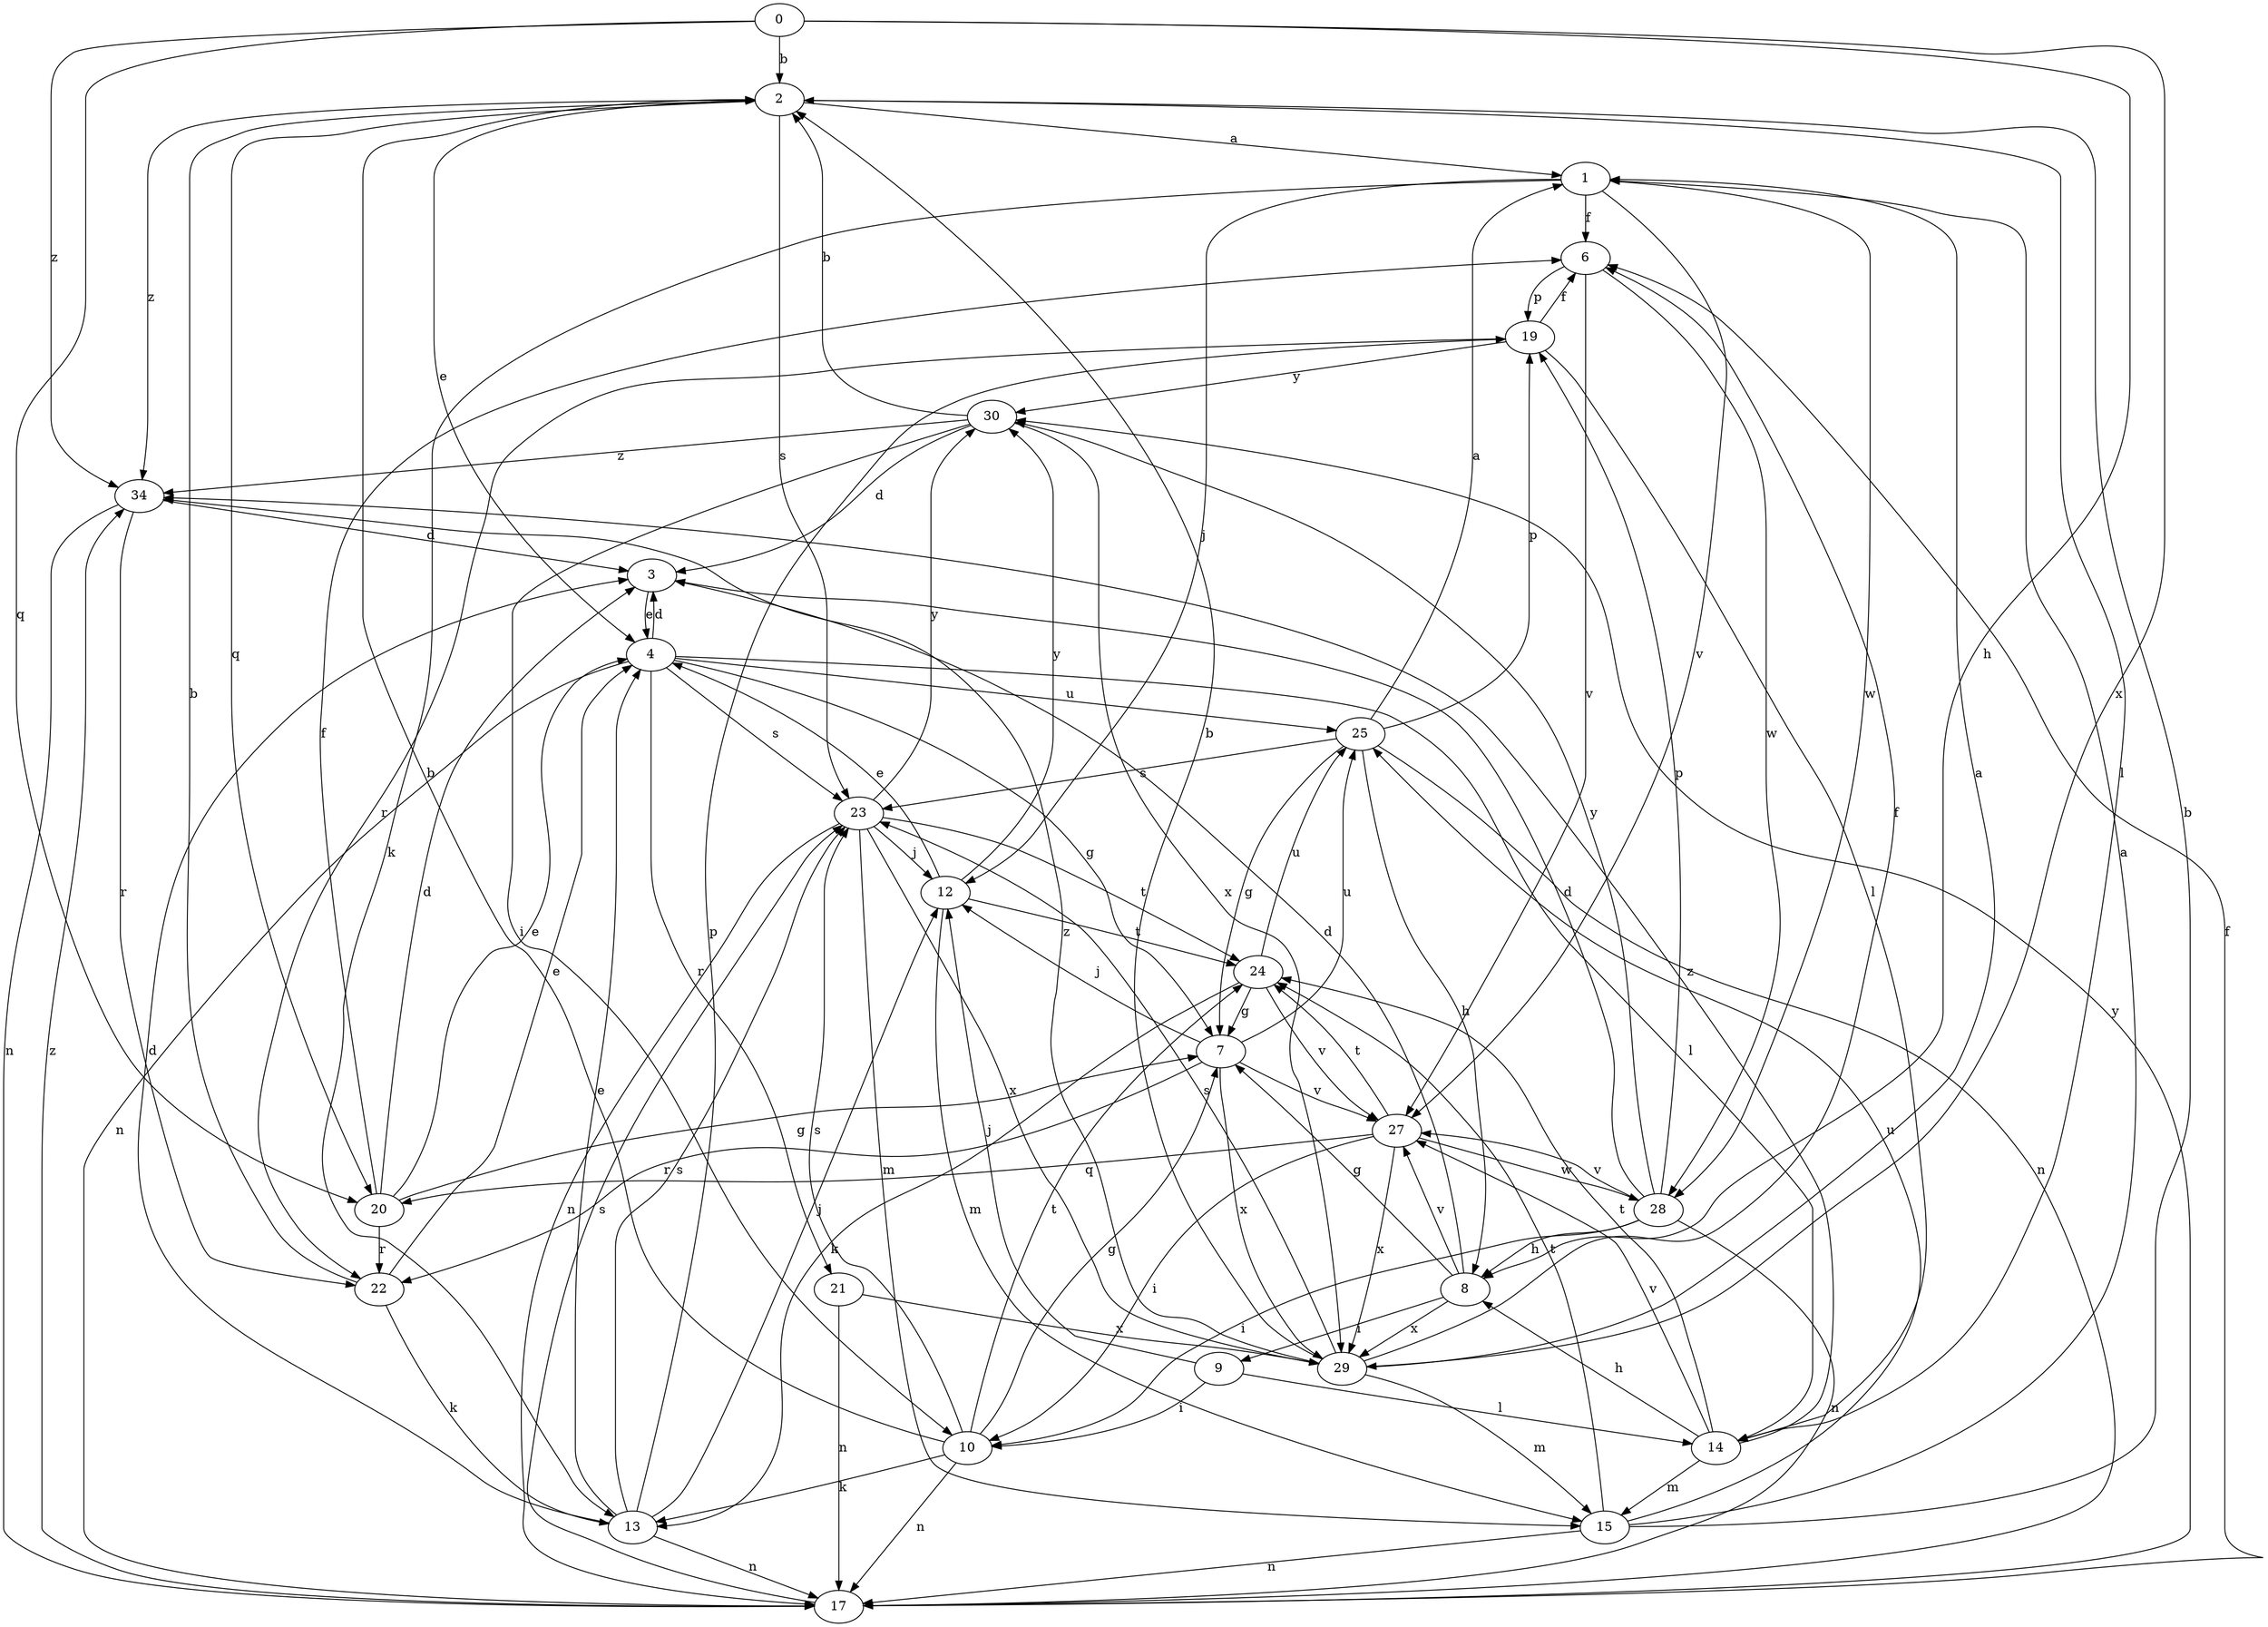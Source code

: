 strict digraph  {
0;
1;
2;
3;
4;
6;
7;
8;
9;
10;
12;
13;
14;
15;
17;
19;
20;
21;
22;
23;
24;
25;
27;
28;
29;
30;
34;
0 -> 2  [label=b];
0 -> 8  [label=h];
0 -> 20  [label=q];
0 -> 29  [label=x];
0 -> 34  [label=z];
1 -> 6  [label=f];
1 -> 12  [label=j];
1 -> 13  [label=k];
1 -> 27  [label=v];
1 -> 28  [label=w];
2 -> 1  [label=a];
2 -> 4  [label=e];
2 -> 14  [label=l];
2 -> 20  [label=q];
2 -> 23  [label=s];
2 -> 34  [label=z];
3 -> 4  [label=e];
4 -> 3  [label=d];
4 -> 7  [label=g];
4 -> 14  [label=l];
4 -> 17  [label=n];
4 -> 21  [label=r];
4 -> 23  [label=s];
4 -> 25  [label=u];
6 -> 19  [label=p];
6 -> 27  [label=v];
6 -> 28  [label=w];
7 -> 12  [label=j];
7 -> 22  [label=r];
7 -> 25  [label=u];
7 -> 27  [label=v];
7 -> 29  [label=x];
8 -> 3  [label=d];
8 -> 7  [label=g];
8 -> 9  [label=i];
8 -> 27  [label=v];
8 -> 29  [label=x];
9 -> 10  [label=i];
9 -> 12  [label=j];
9 -> 14  [label=l];
10 -> 2  [label=b];
10 -> 7  [label=g];
10 -> 13  [label=k];
10 -> 17  [label=n];
10 -> 23  [label=s];
10 -> 24  [label=t];
12 -> 4  [label=e];
12 -> 15  [label=m];
12 -> 24  [label=t];
12 -> 30  [label=y];
13 -> 3  [label=d];
13 -> 4  [label=e];
13 -> 12  [label=j];
13 -> 17  [label=n];
13 -> 19  [label=p];
13 -> 23  [label=s];
14 -> 8  [label=h];
14 -> 15  [label=m];
14 -> 24  [label=t];
14 -> 27  [label=v];
14 -> 34  [label=z];
15 -> 1  [label=a];
15 -> 2  [label=b];
15 -> 17  [label=n];
15 -> 24  [label=t];
15 -> 25  [label=u];
17 -> 6  [label=f];
17 -> 23  [label=s];
17 -> 30  [label=y];
17 -> 34  [label=z];
19 -> 6  [label=f];
19 -> 14  [label=l];
19 -> 22  [label=r];
19 -> 30  [label=y];
20 -> 3  [label=d];
20 -> 4  [label=e];
20 -> 6  [label=f];
20 -> 7  [label=g];
20 -> 22  [label=r];
21 -> 17  [label=n];
21 -> 29  [label=x];
22 -> 2  [label=b];
22 -> 4  [label=e];
22 -> 13  [label=k];
23 -> 12  [label=j];
23 -> 15  [label=m];
23 -> 17  [label=n];
23 -> 24  [label=t];
23 -> 29  [label=x];
23 -> 30  [label=y];
24 -> 7  [label=g];
24 -> 13  [label=k];
24 -> 25  [label=u];
24 -> 27  [label=v];
25 -> 1  [label=a];
25 -> 7  [label=g];
25 -> 8  [label=h];
25 -> 17  [label=n];
25 -> 19  [label=p];
25 -> 23  [label=s];
27 -> 10  [label=i];
27 -> 20  [label=q];
27 -> 24  [label=t];
27 -> 28  [label=w];
27 -> 29  [label=x];
28 -> 3  [label=d];
28 -> 8  [label=h];
28 -> 10  [label=i];
28 -> 17  [label=n];
28 -> 19  [label=p];
28 -> 27  [label=v];
28 -> 30  [label=y];
29 -> 1  [label=a];
29 -> 2  [label=b];
29 -> 6  [label=f];
29 -> 15  [label=m];
29 -> 23  [label=s];
29 -> 34  [label=z];
30 -> 2  [label=b];
30 -> 3  [label=d];
30 -> 10  [label=i];
30 -> 29  [label=x];
30 -> 34  [label=z];
34 -> 3  [label=d];
34 -> 17  [label=n];
34 -> 22  [label=r];
}
